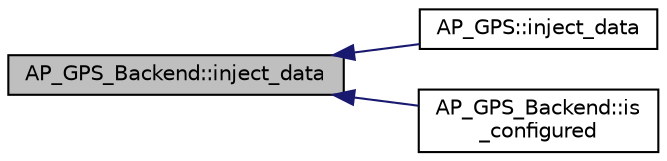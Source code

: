 digraph "AP_GPS_Backend::inject_data"
{
 // INTERACTIVE_SVG=YES
  edge [fontname="Helvetica",fontsize="10",labelfontname="Helvetica",labelfontsize="10"];
  node [fontname="Helvetica",fontsize="10",shape=record];
  rankdir="LR";
  Node1 [label="AP_GPS_Backend::inject_data",height=0.2,width=0.4,color="black", fillcolor="grey75", style="filled", fontcolor="black"];
  Node1 -> Node2 [dir="back",color="midnightblue",fontsize="10",style="solid",fontname="Helvetica"];
  Node2 [label="AP_GPS::inject_data",height=0.2,width=0.4,color="black", fillcolor="white", style="filled",URL="$classAP__GPS.html#ae827da9251839fd6c1ccdebdd7a1199e"];
  Node1 -> Node3 [dir="back",color="midnightblue",fontsize="10",style="solid",fontname="Helvetica"];
  Node3 [label="AP_GPS_Backend::is\l_configured",height=0.2,width=0.4,color="black", fillcolor="white", style="filled",URL="$classAP__GPS__Backend.html#a8874d0aa6efc83a666186b4ce91d09e3"];
}
